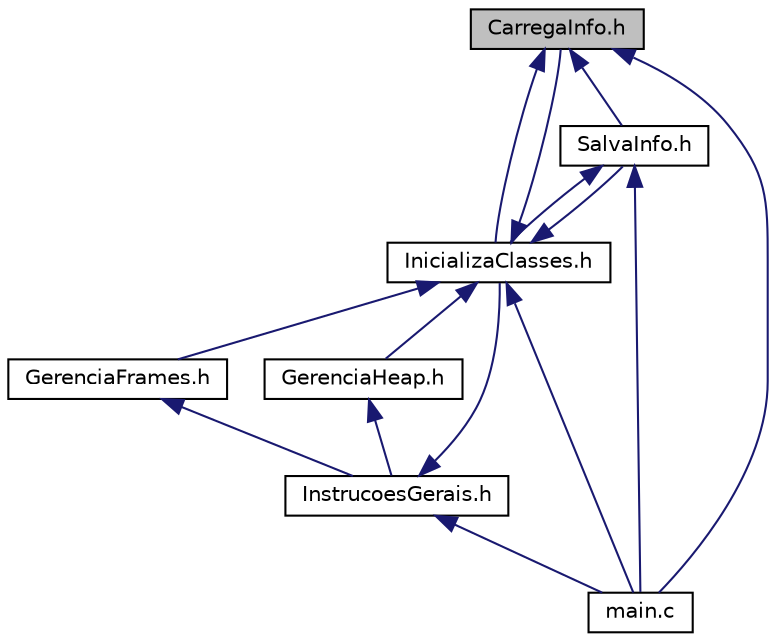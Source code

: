 digraph "CarregaInfo.h"
{
  edge [fontname="Helvetica",fontsize="10",labelfontname="Helvetica",labelfontsize="10"];
  node [fontname="Helvetica",fontsize="10",shape=record];
  Node1 [label="CarregaInfo.h",height=0.2,width=0.4,color="black", fillcolor="grey75", style="filled", fontcolor="black"];
  Node1 -> Node2 [dir="back",color="midnightblue",fontsize="10",style="solid",fontname="Helvetica"];
  Node2 [label="SalvaInfo.h",height=0.2,width=0.4,color="black", fillcolor="white", style="filled",URL="$SalvaInfo_8h.html",tooltip="Arquivo do Exibidor. "];
  Node2 -> Node3 [dir="back",color="midnightblue",fontsize="10",style="solid",fontname="Helvetica"];
  Node3 [label="InicializaClasses.h",height=0.2,width=0.4,color="black", fillcolor="white", style="filled",URL="$InicializaClasses_8h.html",tooltip="Arquivo de inicializacao de classes. "];
  Node3 -> Node1 [dir="back",color="midnightblue",fontsize="10",style="solid",fontname="Helvetica"];
  Node3 -> Node2 [dir="back",color="midnightblue",fontsize="10",style="solid",fontname="Helvetica"];
  Node3 -> Node4 [dir="back",color="midnightblue",fontsize="10",style="solid",fontname="Helvetica"];
  Node4 [label="GerenciaFrames.h",height=0.2,width=0.4,color="black", fillcolor="white", style="filled",URL="$GerenciaFrames_8h.html",tooltip="Arquivo de Frames. "];
  Node4 -> Node5 [dir="back",color="midnightblue",fontsize="10",style="solid",fontname="Helvetica"];
  Node5 [label="InstrucoesGerais.h",height=0.2,width=0.4,color="black", fillcolor="white", style="filled",URL="$InstrucoesGerais_8h.html",tooltip="Arquivo de instrucoes gerais. "];
  Node5 -> Node3 [dir="back",color="midnightblue",fontsize="10",style="solid",fontname="Helvetica"];
  Node5 -> Node6 [dir="back",color="midnightblue",fontsize="10",style="solid",fontname="Helvetica"];
  Node6 [label="main.c",height=0.2,width=0.4,color="black", fillcolor="white", style="filled",URL="$main_8c.html",tooltip="Aquivo principal do programa. "];
  Node3 -> Node7 [dir="back",color="midnightblue",fontsize="10",style="solid",fontname="Helvetica"];
  Node7 [label="GerenciaHeap.h",height=0.2,width=0.4,color="black", fillcolor="white", style="filled",URL="$GerenciaHeap_8h.html",tooltip="Arquivo da Heap. "];
  Node7 -> Node5 [dir="back",color="midnightblue",fontsize="10",style="solid",fontname="Helvetica"];
  Node3 -> Node6 [dir="back",color="midnightblue",fontsize="10",style="solid",fontname="Helvetica"];
  Node2 -> Node6 [dir="back",color="midnightblue",fontsize="10",style="solid",fontname="Helvetica"];
  Node1 -> Node3 [dir="back",color="midnightblue",fontsize="10",style="solid",fontname="Helvetica"];
  Node1 -> Node6 [dir="back",color="midnightblue",fontsize="10",style="solid",fontname="Helvetica"];
}
